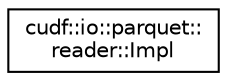 digraph "Graphical Class Hierarchy"
{
  edge [fontname="Helvetica",fontsize="10",labelfontname="Helvetica",labelfontsize="10"];
  node [fontname="Helvetica",fontsize="10",shape=record];
  rankdir="LR";
  Node0 [label="cudf::io::parquet::\lreader::Impl",height=0.2,width=0.4,color="black", fillcolor="white", style="filled",URL="$classcudf_1_1io_1_1parquet_1_1reader_1_1Impl.html",tooltip="Implementation for Parquet reader. "];
}
